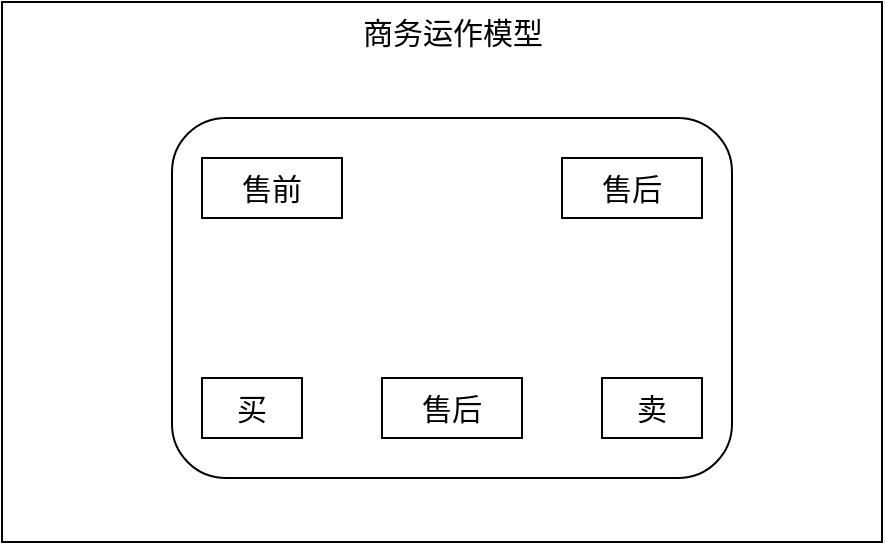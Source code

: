 <mxfile version="20.8.23" type="github">
  <diagram name="第 1 页" id="yvUWGEL02yEKHM-XBLOZ">
    <mxGraphModel dx="1434" dy="755" grid="1" gridSize="10" guides="1" tooltips="1" connect="1" arrows="1" fold="1" page="1" pageScale="1" pageWidth="827" pageHeight="1169" math="0" shadow="0">
      <root>
        <mxCell id="0" />
        <mxCell id="1" parent="0" />
        <mxCell id="8WEs470nkHhceNyE-327-2" value="" style="rounded=0;whiteSpace=wrap;html=1;" vertex="1" parent="1">
          <mxGeometry x="200" y="162" width="440" height="270" as="geometry" />
        </mxCell>
        <mxCell id="8WEs470nkHhceNyE-327-3" value="&lt;font style=&quot;font-size: 15px;&quot;&gt;商务运作模型&lt;/font&gt;" style="text;html=1;strokeColor=none;fillColor=none;align=center;verticalAlign=middle;whiteSpace=wrap;rounded=0;" vertex="1" parent="1">
          <mxGeometry x="377.5" y="162" width="95" height="30" as="geometry" />
        </mxCell>
        <mxCell id="8WEs470nkHhceNyE-327-4" value="" style="rounded=1;whiteSpace=wrap;html=1;fontSize=15;" vertex="1" parent="1">
          <mxGeometry x="285" y="220" width="280" height="180" as="geometry" />
        </mxCell>
        <mxCell id="8WEs470nkHhceNyE-327-5" value="售前" style="rounded=0;whiteSpace=wrap;html=1;fontSize=15;" vertex="1" parent="1">
          <mxGeometry x="300" y="240" width="70" height="30" as="geometry" />
        </mxCell>
        <mxCell id="8WEs470nkHhceNyE-327-6" value="售后" style="rounded=0;whiteSpace=wrap;html=1;fontSize=15;" vertex="1" parent="1">
          <mxGeometry x="480" y="240" width="70" height="30" as="geometry" />
        </mxCell>
        <mxCell id="8WEs470nkHhceNyE-327-7" value="买" style="rounded=0;whiteSpace=wrap;html=1;fontSize=15;" vertex="1" parent="1">
          <mxGeometry x="300" y="350" width="50" height="30" as="geometry" />
        </mxCell>
        <mxCell id="8WEs470nkHhceNyE-327-8" value="卖" style="rounded=0;whiteSpace=wrap;html=1;fontSize=15;" vertex="1" parent="1">
          <mxGeometry x="500" y="350" width="50" height="30" as="geometry" />
        </mxCell>
        <mxCell id="8WEs470nkHhceNyE-327-9" value="售后" style="rounded=0;whiteSpace=wrap;html=1;fontSize=15;" vertex="1" parent="1">
          <mxGeometry x="390" y="350" width="70" height="30" as="geometry" />
        </mxCell>
      </root>
    </mxGraphModel>
  </diagram>
</mxfile>
